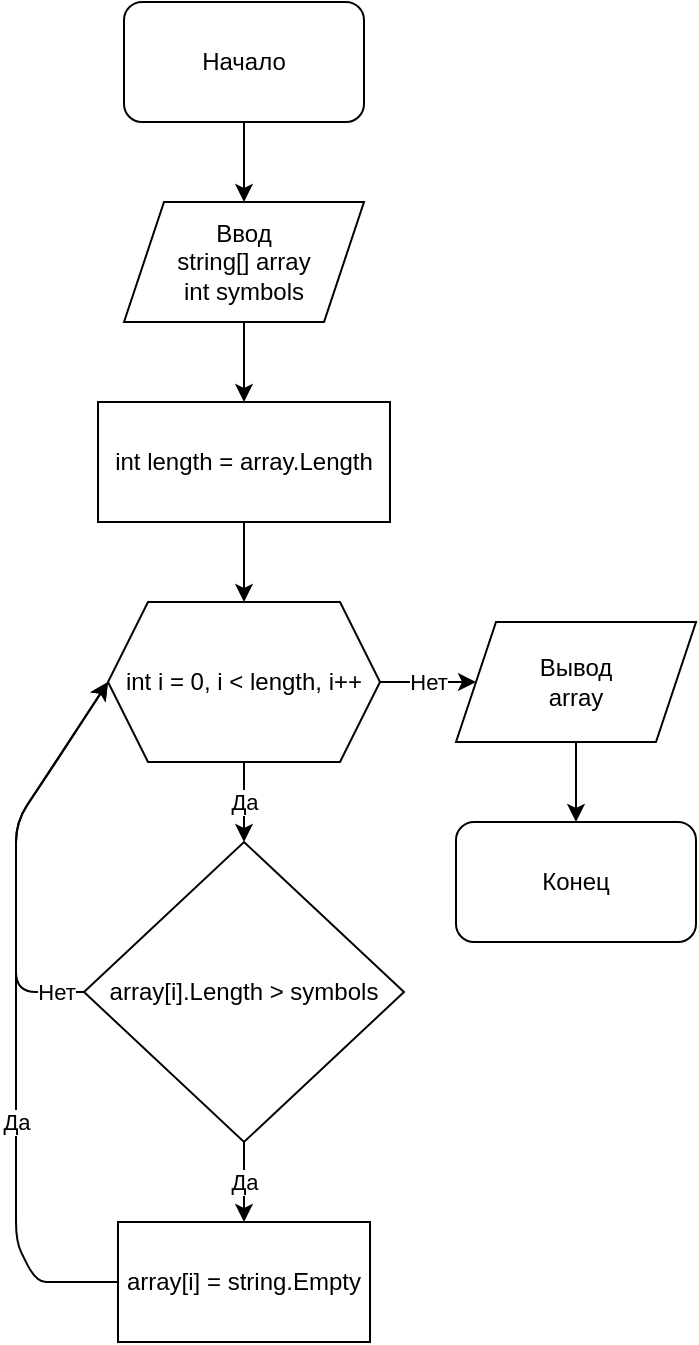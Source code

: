 <mxfile>
    <diagram id="svp9aKhfkiVqdJBUMnn2" name="Страница 1">
        <mxGraphModel dx="746" dy="368" grid="1" gridSize="10" guides="1" tooltips="1" connect="1" arrows="1" fold="1" page="1" pageScale="1" pageWidth="827" pageHeight="1169" math="0" shadow="0">
            <root>
                <mxCell id="0"/>
                <mxCell id="1" parent="0"/>
                <mxCell id="4" style="edgeStyle=none;html=1;entryX=0.5;entryY=0;entryDx=0;entryDy=0;" edge="1" parent="1" source="2">
                    <mxGeometry relative="1" as="geometry">
                        <mxPoint x="414" y="140" as="targetPoint"/>
                    </mxGeometry>
                </mxCell>
                <mxCell id="2" value="Начало" style="rounded=1;whiteSpace=wrap;html=1;" vertex="1" parent="1">
                    <mxGeometry x="354" y="40" width="120" height="60" as="geometry"/>
                </mxCell>
                <mxCell id="6" value="" style="edgeStyle=none;html=1;" edge="1" parent="1" target="5">
                    <mxGeometry relative="1" as="geometry">
                        <mxPoint x="414" y="200" as="sourcePoint"/>
                    </mxGeometry>
                </mxCell>
                <mxCell id="8" style="edgeStyle=none;html=1;entryX=0.5;entryY=0;entryDx=0;entryDy=0;" edge="1" parent="1" source="5" target="7">
                    <mxGeometry relative="1" as="geometry"/>
                </mxCell>
                <mxCell id="5" value="int length = array.Length" style="whiteSpace=wrap;html=1;rounded=0;" vertex="1" parent="1">
                    <mxGeometry x="341" y="240" width="146" height="60" as="geometry"/>
                </mxCell>
                <mxCell id="11" value="Да" style="edgeStyle=none;html=1;entryX=0.5;entryY=0;entryDx=0;entryDy=0;" edge="1" parent="1" source="7" target="10">
                    <mxGeometry relative="1" as="geometry"/>
                </mxCell>
                <mxCell id="13" value="Нет" style="edgeStyle=none;html=1;entryX=0;entryY=0.5;entryDx=0;entryDy=0;" edge="1" parent="1" source="7" target="12">
                    <mxGeometry relative="1" as="geometry"/>
                </mxCell>
                <mxCell id="7" value="int i = 0, i &amp;lt; length, i++" style="shape=hexagon;perimeter=hexagonPerimeter2;whiteSpace=wrap;html=1;fixedSize=1;" vertex="1" parent="1">
                    <mxGeometry x="346" y="340" width="136" height="80" as="geometry"/>
                </mxCell>
                <mxCell id="9" value="Ввод&lt;br&gt;string[] array&lt;br&gt;int symbols" style="shape=parallelogram;perimeter=parallelogramPerimeter;whiteSpace=wrap;html=1;fixedSize=1;" vertex="1" parent="1">
                    <mxGeometry x="354" y="140" width="120" height="60" as="geometry"/>
                </mxCell>
                <mxCell id="15" value="Да" style="edgeStyle=none;html=1;entryX=0.5;entryY=0;entryDx=0;entryDy=0;" edge="1" parent="1" source="10" target="14">
                    <mxGeometry relative="1" as="geometry"/>
                </mxCell>
                <mxCell id="18" value="Нет" style="edgeStyle=none;html=1;entryX=0;entryY=0.5;entryDx=0;entryDy=0;" edge="1" parent="1" source="10" target="7">
                    <mxGeometry x="-0.862" relative="1" as="geometry">
                        <mxPoint x="300" y="370" as="targetPoint"/>
                        <Array as="points">
                            <mxPoint x="300" y="535"/>
                            <mxPoint x="300" y="450"/>
                        </Array>
                        <mxPoint as="offset"/>
                    </mxGeometry>
                </mxCell>
                <mxCell id="10" value="array[i].Length &amp;gt; symbols" style="rhombus;whiteSpace=wrap;html=1;" vertex="1" parent="1">
                    <mxGeometry x="334" y="460" width="160" height="150" as="geometry"/>
                </mxCell>
                <mxCell id="21" value="" style="edgeStyle=none;html=1;" edge="1" parent="1" source="12" target="20">
                    <mxGeometry relative="1" as="geometry"/>
                </mxCell>
                <mxCell id="12" value="Вывод&lt;br&gt;array" style="shape=parallelogram;perimeter=parallelogramPerimeter;whiteSpace=wrap;html=1;fixedSize=1;" vertex="1" parent="1">
                    <mxGeometry x="520" y="350" width="120" height="60" as="geometry"/>
                </mxCell>
                <mxCell id="19" value="Да" style="edgeStyle=none;html=1;entryX=0;entryY=0.5;entryDx=0;entryDy=0;" edge="1" parent="1" source="14" target="7">
                    <mxGeometry x="-0.24" relative="1" as="geometry">
                        <mxPoint x="320" y="380" as="targetPoint"/>
                        <Array as="points">
                            <mxPoint x="320" y="680"/>
                            <mxPoint x="330" y="680"/>
                            <mxPoint x="310" y="680"/>
                            <mxPoint x="300" y="660"/>
                            <mxPoint x="300" y="630"/>
                            <mxPoint x="300" y="520"/>
                            <mxPoint x="300" y="450"/>
                            <mxPoint x="320" y="420"/>
                        </Array>
                        <mxPoint as="offset"/>
                    </mxGeometry>
                </mxCell>
                <mxCell id="14" value="array[i] = string.Empty" style="whiteSpace=wrap;html=1;" vertex="1" parent="1">
                    <mxGeometry x="351" y="650" width="126" height="60" as="geometry"/>
                </mxCell>
                <mxCell id="20" value="Конец" style="rounded=1;whiteSpace=wrap;html=1;" vertex="1" parent="1">
                    <mxGeometry x="520" y="450" width="120" height="60" as="geometry"/>
                </mxCell>
            </root>
        </mxGraphModel>
    </diagram>
</mxfile>
